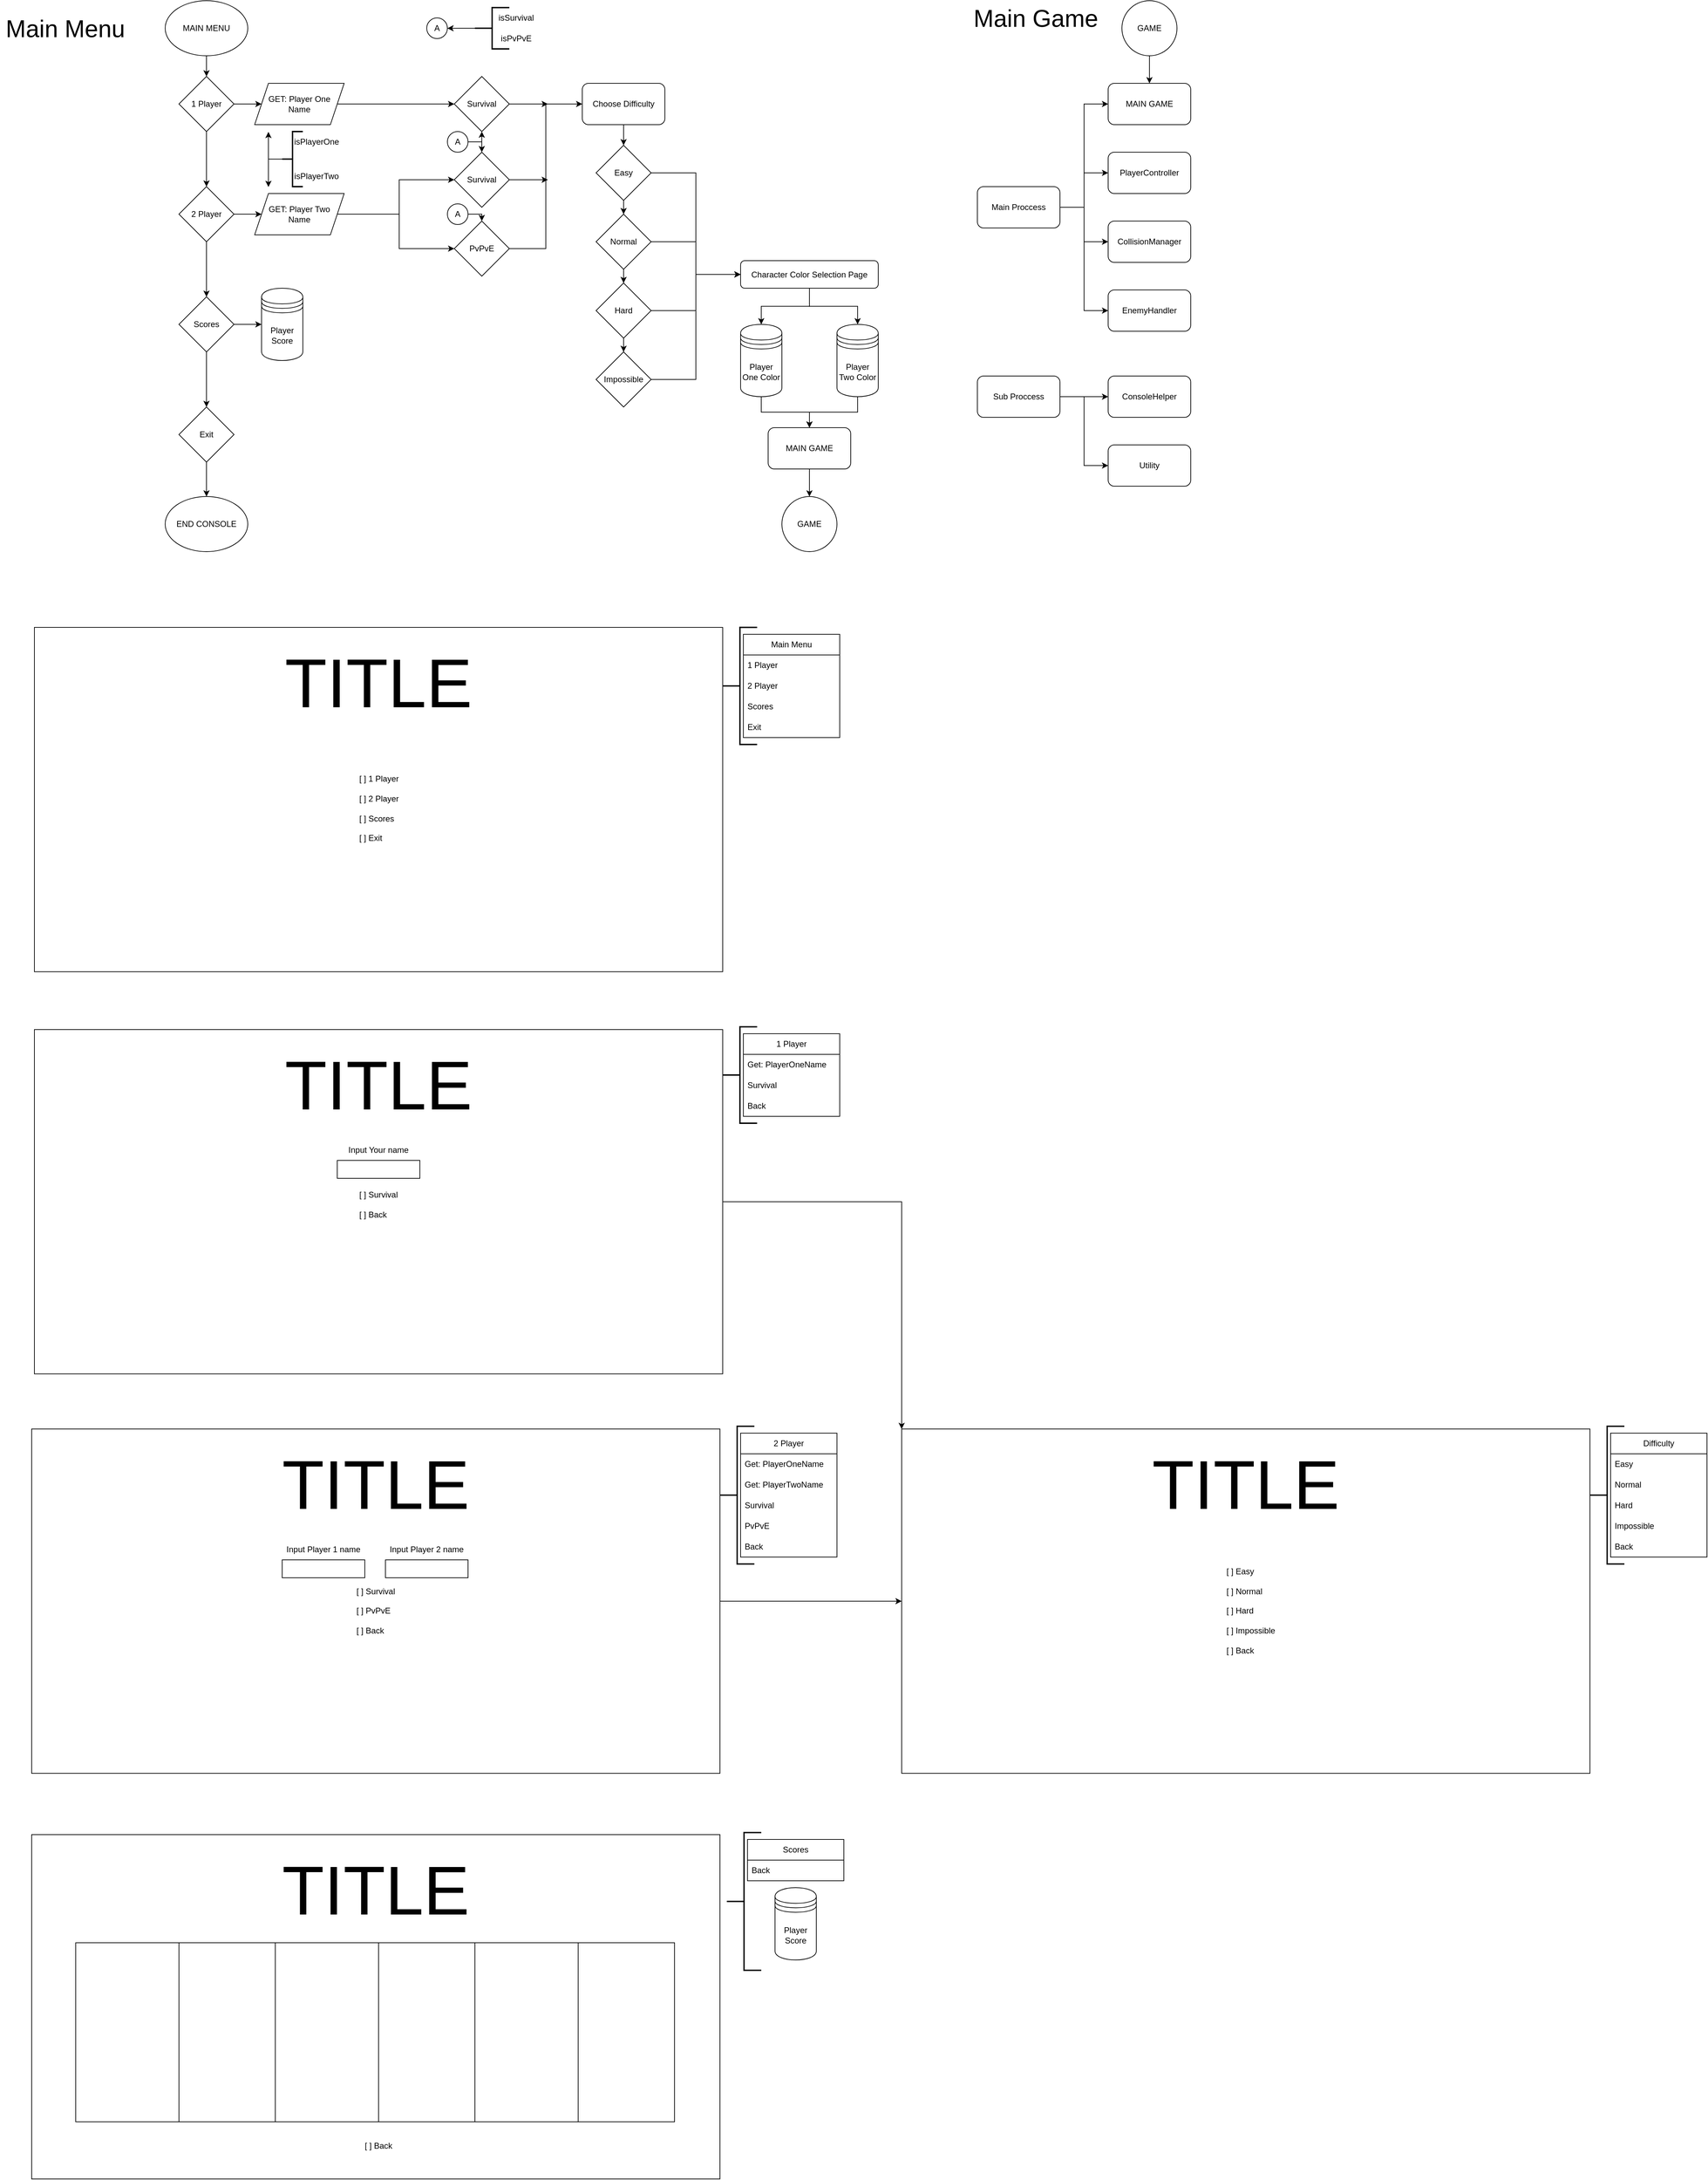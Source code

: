 <mxfile version="24.7.17">
  <diagram name="Page-1" id="YezkDIXp2scNbv4zasD9">
    <mxGraphModel dx="3341" dy="1634" grid="1" gridSize="10" guides="1" tooltips="1" connect="1" arrows="1" fold="1" page="1" pageScale="1" pageWidth="827" pageHeight="1169" math="0" shadow="0">
      <root>
        <mxCell id="0" />
        <mxCell id="1" parent="0" />
        <mxCell id="yKV5ybCLBF7tVjoCA3z5-7" value="" style="edgeStyle=orthogonalEdgeStyle;rounded=0;orthogonalLoop=1;jettySize=auto;html=1;" edge="1" parent="1" source="yKV5ybCLBF7tVjoCA3z5-2" target="yKV5ybCLBF7tVjoCA3z5-4">
          <mxGeometry relative="1" as="geometry" />
        </mxCell>
        <mxCell id="yKV5ybCLBF7tVjoCA3z5-2" value="MAIN MENU" style="ellipse;whiteSpace=wrap;html=1;" vertex="1" parent="1">
          <mxGeometry x="-580" y="10" width="120" height="80" as="geometry" />
        </mxCell>
        <mxCell id="yKV5ybCLBF7tVjoCA3z5-6" value="" style="edgeStyle=orthogonalEdgeStyle;rounded=0;orthogonalLoop=1;jettySize=auto;html=1;" edge="1" parent="1" source="yKV5ybCLBF7tVjoCA3z5-4" target="yKV5ybCLBF7tVjoCA3z5-5">
          <mxGeometry relative="1" as="geometry" />
        </mxCell>
        <mxCell id="yKV5ybCLBF7tVjoCA3z5-14" value="" style="edgeStyle=orthogonalEdgeStyle;rounded=0;orthogonalLoop=1;jettySize=auto;html=1;" edge="1" parent="1" source="yKV5ybCLBF7tVjoCA3z5-29" target="yKV5ybCLBF7tVjoCA3z5-13">
          <mxGeometry relative="1" as="geometry" />
        </mxCell>
        <mxCell id="yKV5ybCLBF7tVjoCA3z5-4" value="1 Player" style="rhombus;whiteSpace=wrap;html=1;" vertex="1" parent="1">
          <mxGeometry x="-560" y="120" width="80" height="80" as="geometry" />
        </mxCell>
        <mxCell id="yKV5ybCLBF7tVjoCA3z5-21" value="" style="edgeStyle=orthogonalEdgeStyle;rounded=0;orthogonalLoop=1;jettySize=auto;html=1;" edge="1" parent="1" source="yKV5ybCLBF7tVjoCA3z5-5" target="yKV5ybCLBF7tVjoCA3z5-20">
          <mxGeometry relative="1" as="geometry" />
        </mxCell>
        <mxCell id="yKV5ybCLBF7tVjoCA3z5-5" value="2&lt;span style=&quot;background-color: initial;&quot;&gt;&amp;nbsp;Player&lt;/span&gt;" style="rhombus;whiteSpace=wrap;html=1;" vertex="1" parent="1">
          <mxGeometry x="-560" y="280" width="80" height="80" as="geometry" />
        </mxCell>
        <mxCell id="yKV5ybCLBF7tVjoCA3z5-72" value="" style="edgeStyle=orthogonalEdgeStyle;rounded=0;orthogonalLoop=1;jettySize=auto;html=1;" edge="1" parent="1" source="yKV5ybCLBF7tVjoCA3z5-8" target="yKV5ybCLBF7tVjoCA3z5-71">
          <mxGeometry relative="1" as="geometry" />
        </mxCell>
        <mxCell id="yKV5ybCLBF7tVjoCA3z5-74" style="edgeStyle=orthogonalEdgeStyle;rounded=0;orthogonalLoop=1;jettySize=auto;html=1;exitX=0.5;exitY=1;exitDx=0;exitDy=0;" edge="1" parent="1" source="yKV5ybCLBF7tVjoCA3z5-8" target="yKV5ybCLBF7tVjoCA3z5-73">
          <mxGeometry relative="1" as="geometry" />
        </mxCell>
        <mxCell id="yKV5ybCLBF7tVjoCA3z5-8" value="Character Color Selection Page" style="rounded=1;whiteSpace=wrap;html=1;" vertex="1" parent="1">
          <mxGeometry x="256" y="387.5" width="200" height="40" as="geometry" />
        </mxCell>
        <mxCell id="yKV5ybCLBF7tVjoCA3z5-37" style="edgeStyle=orthogonalEdgeStyle;rounded=0;orthogonalLoop=1;jettySize=auto;html=1;exitX=1;exitY=0.5;exitDx=0;exitDy=0;" edge="1" parent="1" source="yKV5ybCLBF7tVjoCA3z5-12">
          <mxGeometry relative="1" as="geometry">
            <mxPoint x="-24" y="270" as="targetPoint" />
          </mxGeometry>
        </mxCell>
        <mxCell id="yKV5ybCLBF7tVjoCA3z5-12" value="Survival" style="rhombus;whiteSpace=wrap;html=1;" vertex="1" parent="1">
          <mxGeometry x="-160" y="230" width="80" height="80" as="geometry" />
        </mxCell>
        <mxCell id="yKV5ybCLBF7tVjoCA3z5-38" style="edgeStyle=orthogonalEdgeStyle;rounded=0;orthogonalLoop=1;jettySize=auto;html=1;exitX=1;exitY=0.5;exitDx=0;exitDy=0;" edge="1" parent="1" source="yKV5ybCLBF7tVjoCA3z5-13">
          <mxGeometry relative="1" as="geometry">
            <mxPoint x="-24" y="160" as="targetPoint" />
          </mxGeometry>
        </mxCell>
        <mxCell id="yKV5ybCLBF7tVjoCA3z5-13" value="Survival" style="rhombus;whiteSpace=wrap;html=1;" vertex="1" parent="1">
          <mxGeometry x="-160" y="120" width="80" height="80" as="geometry" />
        </mxCell>
        <mxCell id="yKV5ybCLBF7tVjoCA3z5-36" style="edgeStyle=orthogonalEdgeStyle;rounded=0;orthogonalLoop=1;jettySize=auto;html=1;exitX=1;exitY=0.5;exitDx=0;exitDy=0;entryX=0;entryY=0.5;entryDx=0;entryDy=0;" edge="1" parent="1" source="yKV5ybCLBF7tVjoCA3z5-15" target="yKV5ybCLBF7tVjoCA3z5-35">
          <mxGeometry relative="1" as="geometry" />
        </mxCell>
        <mxCell id="yKV5ybCLBF7tVjoCA3z5-15" value="PvPvE" style="rhombus;whiteSpace=wrap;html=1;" vertex="1" parent="1">
          <mxGeometry x="-160" y="330" width="80" height="80" as="geometry" />
        </mxCell>
        <mxCell id="yKV5ybCLBF7tVjoCA3z5-23" value="" style="edgeStyle=orthogonalEdgeStyle;rounded=0;orthogonalLoop=1;jettySize=auto;html=1;" edge="1" parent="1" source="yKV5ybCLBF7tVjoCA3z5-20" target="yKV5ybCLBF7tVjoCA3z5-22">
          <mxGeometry relative="1" as="geometry" />
        </mxCell>
        <mxCell id="yKV5ybCLBF7tVjoCA3z5-27" value="" style="edgeStyle=orthogonalEdgeStyle;rounded=0;orthogonalLoop=1;jettySize=auto;html=1;" edge="1" parent="1" source="yKV5ybCLBF7tVjoCA3z5-20" target="yKV5ybCLBF7tVjoCA3z5-26">
          <mxGeometry relative="1" as="geometry" />
        </mxCell>
        <mxCell id="yKV5ybCLBF7tVjoCA3z5-20" value="Scores" style="rhombus;whiteSpace=wrap;html=1;" vertex="1" parent="1">
          <mxGeometry x="-560" y="440" width="80" height="80" as="geometry" />
        </mxCell>
        <mxCell id="yKV5ybCLBF7tVjoCA3z5-25" value="" style="edgeStyle=orthogonalEdgeStyle;rounded=0;orthogonalLoop=1;jettySize=auto;html=1;" edge="1" parent="1" source="yKV5ybCLBF7tVjoCA3z5-22" target="yKV5ybCLBF7tVjoCA3z5-24">
          <mxGeometry relative="1" as="geometry" />
        </mxCell>
        <mxCell id="yKV5ybCLBF7tVjoCA3z5-22" value="Exit" style="rhombus;whiteSpace=wrap;html=1;" vertex="1" parent="1">
          <mxGeometry x="-560" y="600" width="80" height="80" as="geometry" />
        </mxCell>
        <mxCell id="yKV5ybCLBF7tVjoCA3z5-24" value="END CONSOLE" style="ellipse;whiteSpace=wrap;html=1;" vertex="1" parent="1">
          <mxGeometry x="-580" y="730" width="120" height="80" as="geometry" />
        </mxCell>
        <mxCell id="yKV5ybCLBF7tVjoCA3z5-26" value="Player&lt;div&gt;&lt;span style=&quot;background-color: initial;&quot;&gt;Score&lt;/span&gt;&lt;/div&gt;" style="shape=datastore;whiteSpace=wrap;html=1;" vertex="1" parent="1">
          <mxGeometry x="-440" y="427.5" width="60" height="105" as="geometry" />
        </mxCell>
        <mxCell id="yKV5ybCLBF7tVjoCA3z5-28" value="" style="edgeStyle=orthogonalEdgeStyle;rounded=0;orthogonalLoop=1;jettySize=auto;html=1;" edge="1" parent="1" source="yKV5ybCLBF7tVjoCA3z5-4" target="yKV5ybCLBF7tVjoCA3z5-29">
          <mxGeometry relative="1" as="geometry">
            <mxPoint x="-480" y="160" as="sourcePoint" />
            <mxPoint x="-256" y="160" as="targetPoint" />
          </mxGeometry>
        </mxCell>
        <mxCell id="yKV5ybCLBF7tVjoCA3z5-29" value="GET: Player One&lt;div&gt;Name&lt;/div&gt;" style="shape=parallelogram;perimeter=parallelogramPerimeter;whiteSpace=wrap;html=1;fixedSize=1;" vertex="1" parent="1">
          <mxGeometry x="-450" y="130" width="130" height="60" as="geometry" />
        </mxCell>
        <mxCell id="yKV5ybCLBF7tVjoCA3z5-31" value="" style="edgeStyle=orthogonalEdgeStyle;rounded=0;orthogonalLoop=1;jettySize=auto;html=1;exitX=1;exitY=0.5;exitDx=0;exitDy=0;entryX=0;entryY=0.5;entryDx=0;entryDy=0;" edge="1" parent="1" source="yKV5ybCLBF7tVjoCA3z5-5" target="yKV5ybCLBF7tVjoCA3z5-30">
          <mxGeometry relative="1" as="geometry">
            <mxPoint x="-480" y="320" as="sourcePoint" />
            <mxPoint x="-256" y="270" as="targetPoint" />
          </mxGeometry>
        </mxCell>
        <mxCell id="yKV5ybCLBF7tVjoCA3z5-32" style="edgeStyle=orthogonalEdgeStyle;rounded=0;orthogonalLoop=1;jettySize=auto;html=1;exitX=1;exitY=0.5;exitDx=0;exitDy=0;entryX=0;entryY=0.5;entryDx=0;entryDy=0;" edge="1" parent="1" source="yKV5ybCLBF7tVjoCA3z5-30" target="yKV5ybCLBF7tVjoCA3z5-12">
          <mxGeometry relative="1" as="geometry" />
        </mxCell>
        <mxCell id="yKV5ybCLBF7tVjoCA3z5-33" style="edgeStyle=orthogonalEdgeStyle;rounded=0;orthogonalLoop=1;jettySize=auto;html=1;exitX=1;exitY=0.5;exitDx=0;exitDy=0;entryX=0;entryY=0.5;entryDx=0;entryDy=0;" edge="1" parent="1" source="yKV5ybCLBF7tVjoCA3z5-30" target="yKV5ybCLBF7tVjoCA3z5-15">
          <mxGeometry relative="1" as="geometry" />
        </mxCell>
        <mxCell id="yKV5ybCLBF7tVjoCA3z5-30" value="GET: Player Two&lt;div&gt;Name&lt;/div&gt;" style="shape=parallelogram;perimeter=parallelogramPerimeter;whiteSpace=wrap;html=1;fixedSize=1;" vertex="1" parent="1">
          <mxGeometry x="-450" y="290" width="130" height="60" as="geometry" />
        </mxCell>
        <mxCell id="yKV5ybCLBF7tVjoCA3z5-46" value="" style="edgeStyle=orthogonalEdgeStyle;rounded=0;orthogonalLoop=1;jettySize=auto;html=1;" edge="1" parent="1" source="yKV5ybCLBF7tVjoCA3z5-35" target="yKV5ybCLBF7tVjoCA3z5-39">
          <mxGeometry relative="1" as="geometry" />
        </mxCell>
        <mxCell id="yKV5ybCLBF7tVjoCA3z5-35" value="Choose Difficulty" style="rounded=1;whiteSpace=wrap;html=1;" vertex="1" parent="1">
          <mxGeometry x="26" y="130" width="120" height="60" as="geometry" />
        </mxCell>
        <mxCell id="yKV5ybCLBF7tVjoCA3z5-41" value="" style="edgeStyle=orthogonalEdgeStyle;rounded=0;orthogonalLoop=1;jettySize=auto;html=1;" edge="1" parent="1" source="yKV5ybCLBF7tVjoCA3z5-39" target="yKV5ybCLBF7tVjoCA3z5-40">
          <mxGeometry relative="1" as="geometry" />
        </mxCell>
        <mxCell id="yKV5ybCLBF7tVjoCA3z5-47" style="edgeStyle=orthogonalEdgeStyle;rounded=0;orthogonalLoop=1;jettySize=auto;html=1;exitX=1;exitY=0.5;exitDx=0;exitDy=0;entryX=0;entryY=0.5;entryDx=0;entryDy=0;" edge="1" parent="1" source="yKV5ybCLBF7tVjoCA3z5-39" target="yKV5ybCLBF7tVjoCA3z5-8">
          <mxGeometry relative="1" as="geometry" />
        </mxCell>
        <mxCell id="yKV5ybCLBF7tVjoCA3z5-39" value="Easy" style="rhombus;whiteSpace=wrap;html=1;" vertex="1" parent="1">
          <mxGeometry x="46" y="220" width="80" height="80" as="geometry" />
        </mxCell>
        <mxCell id="yKV5ybCLBF7tVjoCA3z5-43" value="" style="edgeStyle=orthogonalEdgeStyle;rounded=0;orthogonalLoop=1;jettySize=auto;html=1;" edge="1" parent="1" source="yKV5ybCLBF7tVjoCA3z5-40" target="yKV5ybCLBF7tVjoCA3z5-42">
          <mxGeometry relative="1" as="geometry" />
        </mxCell>
        <mxCell id="yKV5ybCLBF7tVjoCA3z5-48" style="edgeStyle=orthogonalEdgeStyle;rounded=0;orthogonalLoop=1;jettySize=auto;html=1;exitX=1;exitY=0.5;exitDx=0;exitDy=0;entryX=0;entryY=0.5;entryDx=0;entryDy=0;" edge="1" parent="1" source="yKV5ybCLBF7tVjoCA3z5-40" target="yKV5ybCLBF7tVjoCA3z5-8">
          <mxGeometry relative="1" as="geometry" />
        </mxCell>
        <mxCell id="yKV5ybCLBF7tVjoCA3z5-40" value="Normal" style="rhombus;whiteSpace=wrap;html=1;" vertex="1" parent="1">
          <mxGeometry x="46" y="320" width="80" height="80" as="geometry" />
        </mxCell>
        <mxCell id="yKV5ybCLBF7tVjoCA3z5-45" value="" style="edgeStyle=orthogonalEdgeStyle;rounded=0;orthogonalLoop=1;jettySize=auto;html=1;" edge="1" parent="1" source="yKV5ybCLBF7tVjoCA3z5-42" target="yKV5ybCLBF7tVjoCA3z5-44">
          <mxGeometry relative="1" as="geometry" />
        </mxCell>
        <mxCell id="yKV5ybCLBF7tVjoCA3z5-49" style="edgeStyle=orthogonalEdgeStyle;rounded=0;orthogonalLoop=1;jettySize=auto;html=1;exitX=1;exitY=0.5;exitDx=0;exitDy=0;entryX=0;entryY=0.5;entryDx=0;entryDy=0;" edge="1" parent="1" source="yKV5ybCLBF7tVjoCA3z5-42" target="yKV5ybCLBF7tVjoCA3z5-8">
          <mxGeometry relative="1" as="geometry" />
        </mxCell>
        <mxCell id="yKV5ybCLBF7tVjoCA3z5-42" value="Hard" style="rhombus;whiteSpace=wrap;html=1;" vertex="1" parent="1">
          <mxGeometry x="46" y="420" width="80" height="80" as="geometry" />
        </mxCell>
        <mxCell id="yKV5ybCLBF7tVjoCA3z5-50" style="edgeStyle=orthogonalEdgeStyle;rounded=0;orthogonalLoop=1;jettySize=auto;html=1;exitX=1;exitY=0.5;exitDx=0;exitDy=0;entryX=0;entryY=0.5;entryDx=0;entryDy=0;" edge="1" parent="1" source="yKV5ybCLBF7tVjoCA3z5-44" target="yKV5ybCLBF7tVjoCA3z5-8">
          <mxGeometry relative="1" as="geometry" />
        </mxCell>
        <mxCell id="yKV5ybCLBF7tVjoCA3z5-44" value="Impossible" style="rhombus;whiteSpace=wrap;html=1;" vertex="1" parent="1">
          <mxGeometry x="46" y="520" width="80" height="80" as="geometry" />
        </mxCell>
        <mxCell id="yKV5ybCLBF7tVjoCA3z5-56" style="edgeStyle=orthogonalEdgeStyle;rounded=0;orthogonalLoop=1;jettySize=auto;html=1;exitX=0;exitY=0.5;exitDx=0;exitDy=0;exitPerimeter=0;" edge="1" parent="1" source="yKV5ybCLBF7tVjoCA3z5-51">
          <mxGeometry relative="1" as="geometry">
            <mxPoint x="-430" y="200" as="targetPoint" />
          </mxGeometry>
        </mxCell>
        <mxCell id="yKV5ybCLBF7tVjoCA3z5-57" style="edgeStyle=orthogonalEdgeStyle;rounded=0;orthogonalLoop=1;jettySize=auto;html=1;exitX=0;exitY=0.5;exitDx=0;exitDy=0;exitPerimeter=0;" edge="1" parent="1" source="yKV5ybCLBF7tVjoCA3z5-51">
          <mxGeometry relative="1" as="geometry">
            <mxPoint x="-430" y="280" as="targetPoint" />
          </mxGeometry>
        </mxCell>
        <mxCell id="yKV5ybCLBF7tVjoCA3z5-51" value="" style="strokeWidth=2;html=1;shape=mxgraph.flowchart.annotation_2;align=left;labelPosition=right;pointerEvents=1;" vertex="1" parent="1">
          <mxGeometry x="-410" y="200" width="30" height="80" as="geometry" />
        </mxCell>
        <mxCell id="yKV5ybCLBF7tVjoCA3z5-58" value="isPlayerOne" style="text;html=1;align=center;verticalAlign=middle;whiteSpace=wrap;rounded=0;" vertex="1" parent="1">
          <mxGeometry x="-390" y="200" width="60" height="30" as="geometry" />
        </mxCell>
        <mxCell id="yKV5ybCLBF7tVjoCA3z5-59" value="isPlayerTwo" style="text;html=1;align=center;verticalAlign=middle;whiteSpace=wrap;rounded=0;" vertex="1" parent="1">
          <mxGeometry x="-390" y="250" width="60" height="30" as="geometry" />
        </mxCell>
        <mxCell id="yKV5ybCLBF7tVjoCA3z5-62" style="edgeStyle=orthogonalEdgeStyle;rounded=0;orthogonalLoop=1;jettySize=auto;html=1;exitX=0;exitY=0.5;exitDx=0;exitDy=0;exitPerimeter=0;" edge="1" parent="1" source="yKV5ybCLBF7tVjoCA3z5-60">
          <mxGeometry relative="1" as="geometry">
            <mxPoint x="-170" y="50.103" as="targetPoint" />
          </mxGeometry>
        </mxCell>
        <mxCell id="yKV5ybCLBF7tVjoCA3z5-60" value="" style="strokeWidth=2;html=1;shape=mxgraph.flowchart.annotation_2;align=left;labelPosition=right;pointerEvents=1;" vertex="1" parent="1">
          <mxGeometry x="-130" y="20" width="50" height="60" as="geometry" />
        </mxCell>
        <mxCell id="yKV5ybCLBF7tVjoCA3z5-63" value="A" style="ellipse;whiteSpace=wrap;html=1;aspect=fixed;" vertex="1" parent="1">
          <mxGeometry x="-200" y="35" width="30" height="30" as="geometry" />
        </mxCell>
        <mxCell id="yKV5ybCLBF7tVjoCA3z5-65" style="edgeStyle=orthogonalEdgeStyle;rounded=0;orthogonalLoop=1;jettySize=auto;html=1;exitX=1;exitY=0.5;exitDx=0;exitDy=0;entryX=0.5;entryY=1;entryDx=0;entryDy=0;" edge="1" parent="1" source="yKV5ybCLBF7tVjoCA3z5-64" target="yKV5ybCLBF7tVjoCA3z5-13">
          <mxGeometry relative="1" as="geometry" />
        </mxCell>
        <mxCell id="yKV5ybCLBF7tVjoCA3z5-66" style="edgeStyle=orthogonalEdgeStyle;rounded=0;orthogonalLoop=1;jettySize=auto;html=1;exitX=1;exitY=0.5;exitDx=0;exitDy=0;entryX=0.5;entryY=0;entryDx=0;entryDy=0;" edge="1" parent="1" source="yKV5ybCLBF7tVjoCA3z5-64" target="yKV5ybCLBF7tVjoCA3z5-12">
          <mxGeometry relative="1" as="geometry" />
        </mxCell>
        <mxCell id="yKV5ybCLBF7tVjoCA3z5-64" value="A" style="ellipse;whiteSpace=wrap;html=1;aspect=fixed;" vertex="1" parent="1">
          <mxGeometry x="-170" y="200" width="30" height="30" as="geometry" />
        </mxCell>
        <mxCell id="yKV5ybCLBF7tVjoCA3z5-67" value="isSurvival" style="text;html=1;align=center;verticalAlign=middle;whiteSpace=wrap;rounded=0;" vertex="1" parent="1">
          <mxGeometry x="-100" y="20" width="60" height="30" as="geometry" />
        </mxCell>
        <mxCell id="yKV5ybCLBF7tVjoCA3z5-68" value="isPvPvE" style="text;html=1;align=center;verticalAlign=middle;whiteSpace=wrap;rounded=0;" vertex="1" parent="1">
          <mxGeometry x="-100" y="50" width="60" height="30" as="geometry" />
        </mxCell>
        <mxCell id="yKV5ybCLBF7tVjoCA3z5-70" style="edgeStyle=orthogonalEdgeStyle;rounded=0;orthogonalLoop=1;jettySize=auto;html=1;exitX=1;exitY=0.5;exitDx=0;exitDy=0;entryX=0.5;entryY=0;entryDx=0;entryDy=0;" edge="1" parent="1" source="yKV5ybCLBF7tVjoCA3z5-69" target="yKV5ybCLBF7tVjoCA3z5-15">
          <mxGeometry relative="1" as="geometry" />
        </mxCell>
        <mxCell id="yKV5ybCLBF7tVjoCA3z5-69" value="A" style="ellipse;whiteSpace=wrap;html=1;aspect=fixed;" vertex="1" parent="1">
          <mxGeometry x="-170" y="305" width="30" height="30" as="geometry" />
        </mxCell>
        <mxCell id="yKV5ybCLBF7tVjoCA3z5-77" style="edgeStyle=orthogonalEdgeStyle;rounded=0;orthogonalLoop=1;jettySize=auto;html=1;exitX=0.5;exitY=1;exitDx=0;exitDy=0;entryX=0.5;entryY=0;entryDx=0;entryDy=0;" edge="1" parent="1" source="yKV5ybCLBF7tVjoCA3z5-71" target="yKV5ybCLBF7tVjoCA3z5-76">
          <mxGeometry relative="1" as="geometry" />
        </mxCell>
        <mxCell id="yKV5ybCLBF7tVjoCA3z5-71" value="Player&lt;div&gt;One Color&lt;/div&gt;" style="shape=datastore;whiteSpace=wrap;html=1;" vertex="1" parent="1">
          <mxGeometry x="256" y="480" width="60" height="105" as="geometry" />
        </mxCell>
        <mxCell id="yKV5ybCLBF7tVjoCA3z5-78" style="edgeStyle=orthogonalEdgeStyle;rounded=0;orthogonalLoop=1;jettySize=auto;html=1;exitX=0.5;exitY=1;exitDx=0;exitDy=0;entryX=0.5;entryY=0;entryDx=0;entryDy=0;" edge="1" parent="1" source="yKV5ybCLBF7tVjoCA3z5-73" target="yKV5ybCLBF7tVjoCA3z5-76">
          <mxGeometry relative="1" as="geometry" />
        </mxCell>
        <mxCell id="yKV5ybCLBF7tVjoCA3z5-73" value="Player&lt;div&gt;Two Color&lt;/div&gt;" style="shape=datastore;whiteSpace=wrap;html=1;" vertex="1" parent="1">
          <mxGeometry x="396" y="480" width="60" height="105" as="geometry" />
        </mxCell>
        <mxCell id="yKV5ybCLBF7tVjoCA3z5-81" value="" style="edgeStyle=orthogonalEdgeStyle;rounded=0;orthogonalLoop=1;jettySize=auto;html=1;" edge="1" parent="1" source="yKV5ybCLBF7tVjoCA3z5-76" target="yKV5ybCLBF7tVjoCA3z5-80">
          <mxGeometry relative="1" as="geometry" />
        </mxCell>
        <mxCell id="yKV5ybCLBF7tVjoCA3z5-76" value="MAIN GAME" style="rounded=1;whiteSpace=wrap;html=1;" vertex="1" parent="1">
          <mxGeometry x="296" y="630" width="120" height="60" as="geometry" />
        </mxCell>
        <mxCell id="yKV5ybCLBF7tVjoCA3z5-79" value="MAIN GAME" style="rounded=1;whiteSpace=wrap;html=1;" vertex="1" parent="1">
          <mxGeometry x="790" y="130" width="120" height="60" as="geometry" />
        </mxCell>
        <mxCell id="yKV5ybCLBF7tVjoCA3z5-80" value="GAME" style="ellipse;whiteSpace=wrap;html=1;aspect=fixed;" vertex="1" parent="1">
          <mxGeometry x="316" y="730" width="80" height="80" as="geometry" />
        </mxCell>
        <mxCell id="yKV5ybCLBF7tVjoCA3z5-83" value="" style="edgeStyle=orthogonalEdgeStyle;rounded=0;orthogonalLoop=1;jettySize=auto;html=1;" edge="1" parent="1" source="yKV5ybCLBF7tVjoCA3z5-82" target="yKV5ybCLBF7tVjoCA3z5-79">
          <mxGeometry relative="1" as="geometry" />
        </mxCell>
        <mxCell id="yKV5ybCLBF7tVjoCA3z5-82" value="GAME" style="ellipse;whiteSpace=wrap;html=1;aspect=fixed;" vertex="1" parent="1">
          <mxGeometry x="810" y="10" width="80" height="80" as="geometry" />
        </mxCell>
        <mxCell id="yKV5ybCLBF7tVjoCA3z5-84" value="PlayerController" style="rounded=1;whiteSpace=wrap;html=1;" vertex="1" parent="1">
          <mxGeometry x="790" y="230" width="120" height="60" as="geometry" />
        </mxCell>
        <mxCell id="yKV5ybCLBF7tVjoCA3z5-85" value="CollisionManager" style="rounded=1;whiteSpace=wrap;html=1;" vertex="1" parent="1">
          <mxGeometry x="790" y="330" width="120" height="60" as="geometry" />
        </mxCell>
        <mxCell id="yKV5ybCLBF7tVjoCA3z5-86" value="EnemyHandler" style="rounded=1;whiteSpace=wrap;html=1;" vertex="1" parent="1">
          <mxGeometry x="790" y="430" width="120" height="60" as="geometry" />
        </mxCell>
        <mxCell id="yKV5ybCLBF7tVjoCA3z5-88" style="edgeStyle=orthogonalEdgeStyle;rounded=0;orthogonalLoop=1;jettySize=auto;html=1;exitX=1;exitY=0.5;exitDx=0;exitDy=0;entryX=0;entryY=0.5;entryDx=0;entryDy=0;" edge="1" parent="1" source="yKV5ybCLBF7tVjoCA3z5-87" target="yKV5ybCLBF7tVjoCA3z5-79">
          <mxGeometry relative="1" as="geometry" />
        </mxCell>
        <mxCell id="yKV5ybCLBF7tVjoCA3z5-90" style="edgeStyle=orthogonalEdgeStyle;rounded=0;orthogonalLoop=1;jettySize=auto;html=1;exitX=1;exitY=0.5;exitDx=0;exitDy=0;entryX=0;entryY=0.5;entryDx=0;entryDy=0;" edge="1" parent="1" source="yKV5ybCLBF7tVjoCA3z5-87" target="yKV5ybCLBF7tVjoCA3z5-84">
          <mxGeometry relative="1" as="geometry" />
        </mxCell>
        <mxCell id="yKV5ybCLBF7tVjoCA3z5-91" style="edgeStyle=orthogonalEdgeStyle;rounded=0;orthogonalLoop=1;jettySize=auto;html=1;exitX=1;exitY=0.5;exitDx=0;exitDy=0;entryX=0;entryY=0.5;entryDx=0;entryDy=0;" edge="1" parent="1" source="yKV5ybCLBF7tVjoCA3z5-87" target="yKV5ybCLBF7tVjoCA3z5-85">
          <mxGeometry relative="1" as="geometry" />
        </mxCell>
        <mxCell id="yKV5ybCLBF7tVjoCA3z5-92" style="edgeStyle=orthogonalEdgeStyle;rounded=0;orthogonalLoop=1;jettySize=auto;html=1;exitX=1;exitY=0.5;exitDx=0;exitDy=0;entryX=0;entryY=0.5;entryDx=0;entryDy=0;" edge="1" parent="1" source="yKV5ybCLBF7tVjoCA3z5-87" target="yKV5ybCLBF7tVjoCA3z5-86">
          <mxGeometry relative="1" as="geometry" />
        </mxCell>
        <mxCell id="yKV5ybCLBF7tVjoCA3z5-87" value="Main Proccess" style="rounded=1;whiteSpace=wrap;html=1;" vertex="1" parent="1">
          <mxGeometry x="600" y="280" width="120" height="60" as="geometry" />
        </mxCell>
        <mxCell id="yKV5ybCLBF7tVjoCA3z5-93" value="&lt;font style=&quot;font-size: 35px;&quot;&gt;Main Game&lt;/font&gt;" style="text;html=1;align=center;verticalAlign=middle;whiteSpace=wrap;rounded=0;" vertex="1" parent="1">
          <mxGeometry x="590" y="10" width="190" height="50" as="geometry" />
        </mxCell>
        <mxCell id="yKV5ybCLBF7tVjoCA3z5-94" value="&lt;font style=&quot;font-size: 35px;&quot;&gt;Main Menu&lt;/font&gt;" style="text;html=1;align=center;verticalAlign=middle;whiteSpace=wrap;rounded=0;" vertex="1" parent="1">
          <mxGeometry x="-820" y="25" width="190" height="50" as="geometry" />
        </mxCell>
        <mxCell id="yKV5ybCLBF7tVjoCA3z5-98" value="" style="edgeStyle=orthogonalEdgeStyle;rounded=0;orthogonalLoop=1;jettySize=auto;html=1;" edge="1" parent="1" source="yKV5ybCLBF7tVjoCA3z5-95" target="yKV5ybCLBF7tVjoCA3z5-96">
          <mxGeometry relative="1" as="geometry" />
        </mxCell>
        <mxCell id="yKV5ybCLBF7tVjoCA3z5-99" style="edgeStyle=orthogonalEdgeStyle;rounded=0;orthogonalLoop=1;jettySize=auto;html=1;exitX=1;exitY=0.5;exitDx=0;exitDy=0;entryX=0;entryY=0.5;entryDx=0;entryDy=0;" edge="1" parent="1" source="yKV5ybCLBF7tVjoCA3z5-95" target="yKV5ybCLBF7tVjoCA3z5-97">
          <mxGeometry relative="1" as="geometry" />
        </mxCell>
        <mxCell id="yKV5ybCLBF7tVjoCA3z5-95" value="Sub Proccess" style="rounded=1;whiteSpace=wrap;html=1;" vertex="1" parent="1">
          <mxGeometry x="600" y="555" width="120" height="60" as="geometry" />
        </mxCell>
        <mxCell id="yKV5ybCLBF7tVjoCA3z5-96" value="ConsoleHelper" style="rounded=1;whiteSpace=wrap;html=1;" vertex="1" parent="1">
          <mxGeometry x="790" y="555" width="120" height="60" as="geometry" />
        </mxCell>
        <mxCell id="yKV5ybCLBF7tVjoCA3z5-97" value="Utility" style="rounded=1;whiteSpace=wrap;html=1;" vertex="1" parent="1">
          <mxGeometry x="790" y="655" width="120" height="60" as="geometry" />
        </mxCell>
        <mxCell id="yKV5ybCLBF7tVjoCA3z5-106" value="" style="strokeWidth=2;html=1;shape=mxgraph.flowchart.annotation_2;align=left;labelPosition=right;pointerEvents=1;" vertex="1" parent="1">
          <mxGeometry x="230" y="920" width="50" height="170" as="geometry" />
        </mxCell>
        <mxCell id="yKV5ybCLBF7tVjoCA3z5-108" value="Main Menu" style="swimlane;fontStyle=0;childLayout=stackLayout;horizontal=1;startSize=30;horizontalStack=0;resizeParent=1;resizeParentMax=0;resizeLast=0;collapsible=1;marginBottom=0;whiteSpace=wrap;html=1;" vertex="1" parent="1">
          <mxGeometry x="260" y="930" width="140" height="150" as="geometry" />
        </mxCell>
        <mxCell id="yKV5ybCLBF7tVjoCA3z5-109" value="1 Player" style="text;strokeColor=none;fillColor=none;align=left;verticalAlign=middle;spacingLeft=4;spacingRight=4;overflow=hidden;points=[[0,0.5],[1,0.5]];portConstraint=eastwest;rotatable=0;whiteSpace=wrap;html=1;" vertex="1" parent="yKV5ybCLBF7tVjoCA3z5-108">
          <mxGeometry y="30" width="140" height="30" as="geometry" />
        </mxCell>
        <mxCell id="yKV5ybCLBF7tVjoCA3z5-110" value="2 Player" style="text;strokeColor=none;fillColor=none;align=left;verticalAlign=middle;spacingLeft=4;spacingRight=4;overflow=hidden;points=[[0,0.5],[1,0.5]];portConstraint=eastwest;rotatable=0;whiteSpace=wrap;html=1;" vertex="1" parent="yKV5ybCLBF7tVjoCA3z5-108">
          <mxGeometry y="60" width="140" height="30" as="geometry" />
        </mxCell>
        <mxCell id="yKV5ybCLBF7tVjoCA3z5-111" value="Scores" style="text;strokeColor=none;fillColor=none;align=left;verticalAlign=middle;spacingLeft=4;spacingRight=4;overflow=hidden;points=[[0,0.5],[1,0.5]];portConstraint=eastwest;rotatable=0;whiteSpace=wrap;html=1;" vertex="1" parent="yKV5ybCLBF7tVjoCA3z5-108">
          <mxGeometry y="90" width="140" height="30" as="geometry" />
        </mxCell>
        <mxCell id="yKV5ybCLBF7tVjoCA3z5-112" value="Exit" style="text;strokeColor=none;fillColor=none;align=left;verticalAlign=middle;spacingLeft=4;spacingRight=4;overflow=hidden;points=[[0,0.5],[1,0.5]];portConstraint=eastwest;rotatable=0;whiteSpace=wrap;html=1;" vertex="1" parent="yKV5ybCLBF7tVjoCA3z5-108">
          <mxGeometry y="120" width="140" height="30" as="geometry" />
        </mxCell>
        <mxCell id="yKV5ybCLBF7tVjoCA3z5-121" value="" style="strokeWidth=2;html=1;shape=mxgraph.flowchart.annotation_2;align=left;labelPosition=right;pointerEvents=1;" vertex="1" parent="1">
          <mxGeometry x="230" y="1500" width="50" height="140" as="geometry" />
        </mxCell>
        <mxCell id="yKV5ybCLBF7tVjoCA3z5-122" value="1 Player" style="swimlane;fontStyle=0;childLayout=stackLayout;horizontal=1;startSize=30;horizontalStack=0;resizeParent=1;resizeParentMax=0;resizeLast=0;collapsible=1;marginBottom=0;whiteSpace=wrap;html=1;" vertex="1" parent="1">
          <mxGeometry x="260" y="1510" width="140" height="120" as="geometry" />
        </mxCell>
        <mxCell id="yKV5ybCLBF7tVjoCA3z5-123" value="Get: PlayerOneName" style="text;strokeColor=none;fillColor=none;align=left;verticalAlign=middle;spacingLeft=4;spacingRight=4;overflow=hidden;points=[[0,0.5],[1,0.5]];portConstraint=eastwest;rotatable=0;whiteSpace=wrap;html=1;" vertex="1" parent="yKV5ybCLBF7tVjoCA3z5-122">
          <mxGeometry y="30" width="140" height="30" as="geometry" />
        </mxCell>
        <mxCell id="yKV5ybCLBF7tVjoCA3z5-124" value="Survival" style="text;strokeColor=none;fillColor=none;align=left;verticalAlign=middle;spacingLeft=4;spacingRight=4;overflow=hidden;points=[[0,0.5],[1,0.5]];portConstraint=eastwest;rotatable=0;whiteSpace=wrap;html=1;" vertex="1" parent="yKV5ybCLBF7tVjoCA3z5-122">
          <mxGeometry y="60" width="140" height="30" as="geometry" />
        </mxCell>
        <mxCell id="yKV5ybCLBF7tVjoCA3z5-125" value="Back" style="text;strokeColor=none;fillColor=none;align=left;verticalAlign=middle;spacingLeft=4;spacingRight=4;overflow=hidden;points=[[0,0.5],[1,0.5]];portConstraint=eastwest;rotatable=0;whiteSpace=wrap;html=1;" vertex="1" parent="yKV5ybCLBF7tVjoCA3z5-122">
          <mxGeometry y="90" width="140" height="30" as="geometry" />
        </mxCell>
        <mxCell id="yKV5ybCLBF7tVjoCA3z5-153" style="edgeStyle=orthogonalEdgeStyle;rounded=0;orthogonalLoop=1;jettySize=auto;html=1;exitX=1;exitY=0.5;exitDx=0;exitDy=0;entryX=0;entryY=0;entryDx=0;entryDy=0;" edge="1" parent="1" source="yKV5ybCLBF7tVjoCA3z5-118" target="yKV5ybCLBF7tVjoCA3z5-144">
          <mxGeometry relative="1" as="geometry" />
        </mxCell>
        <mxCell id="yKV5ybCLBF7tVjoCA3z5-118" value="" style="rounded=0;whiteSpace=wrap;html=1;container=0;" vertex="1" parent="1">
          <mxGeometry x="-770" y="1504" width="1000" height="500" as="geometry" />
        </mxCell>
        <mxCell id="yKV5ybCLBF7tVjoCA3z5-119" value="&lt;font style=&quot;font-size: 100px;&quot;&gt;TITLE&lt;/font&gt;" style="text;html=1;align=center;verticalAlign=middle;whiteSpace=wrap;rounded=0;container=0;" vertex="1" parent="1">
          <mxGeometry x="-415" y="1534" width="290" height="100" as="geometry" />
        </mxCell>
        <mxCell id="yKV5ybCLBF7tVjoCA3z5-127" value="" style="rounded=0;whiteSpace=wrap;html=1;" vertex="1" parent="1">
          <mxGeometry x="-330" y="1694" width="120" height="26" as="geometry" />
        </mxCell>
        <mxCell id="yKV5ybCLBF7tVjoCA3z5-128" value="Input Your name" style="text;html=1;align=center;verticalAlign=middle;whiteSpace=wrap;rounded=0;" vertex="1" parent="1">
          <mxGeometry x="-320" y="1664" width="100" height="30" as="geometry" />
        </mxCell>
        <mxCell id="yKV5ybCLBF7tVjoCA3z5-129" value="[ ] Survival&lt;div&gt;&lt;br&gt;&lt;div&gt;[ ] Back&lt;/div&gt;&lt;/div&gt;" style="text;html=1;align=left;verticalAlign=middle;whiteSpace=wrap;rounded=0;" vertex="1" parent="1">
          <mxGeometry x="-300" y="1730" width="60" height="55" as="geometry" />
        </mxCell>
        <mxCell id="yKV5ybCLBF7tVjoCA3z5-131" value="" style="group" vertex="1" connectable="0" parent="1">
          <mxGeometry x="-770" y="920" width="1000" height="500" as="geometry" />
        </mxCell>
        <mxCell id="yKV5ybCLBF7tVjoCA3z5-104" value="" style="rounded=0;whiteSpace=wrap;html=1;" vertex="1" parent="yKV5ybCLBF7tVjoCA3z5-131">
          <mxGeometry width="1000" height="500" as="geometry" />
        </mxCell>
        <mxCell id="yKV5ybCLBF7tVjoCA3z5-105" value="&lt;font style=&quot;font-size: 100px;&quot;&gt;TITLE&lt;/font&gt;" style="text;html=1;align=center;verticalAlign=middle;whiteSpace=wrap;rounded=0;" vertex="1" parent="yKV5ybCLBF7tVjoCA3z5-131">
          <mxGeometry x="355" y="30" width="290" height="100" as="geometry" />
        </mxCell>
        <mxCell id="yKV5ybCLBF7tVjoCA3z5-114" value="[ ] 1 Player&lt;div&gt;&lt;br&gt;&lt;div&gt;[ ] 2 Player&lt;/div&gt;&lt;div&gt;&lt;br&gt;&lt;/div&gt;&lt;div&gt;[ ] Scores&lt;/div&gt;&lt;div&gt;&lt;br&gt;&lt;/div&gt;&lt;div&gt;[ ] Exit&lt;/div&gt;&lt;/div&gt;" style="text;html=1;align=left;verticalAlign=middle;whiteSpace=wrap;rounded=0;" vertex="1" parent="yKV5ybCLBF7tVjoCA3z5-131">
          <mxGeometry x="470" y="235" width="60" height="55" as="geometry" />
        </mxCell>
        <mxCell id="yKV5ybCLBF7tVjoCA3z5-132" value="" style="strokeWidth=2;html=1;shape=mxgraph.flowchart.annotation_2;align=left;labelPosition=right;pointerEvents=1;" vertex="1" parent="1">
          <mxGeometry x="226" y="2080" width="50" height="200" as="geometry" />
        </mxCell>
        <mxCell id="yKV5ybCLBF7tVjoCA3z5-133" value="2 Player" style="swimlane;fontStyle=0;childLayout=stackLayout;horizontal=1;startSize=30;horizontalStack=0;resizeParent=1;resizeParentMax=0;resizeLast=0;collapsible=1;marginBottom=0;whiteSpace=wrap;html=1;" vertex="1" parent="1">
          <mxGeometry x="256" y="2090" width="140" height="180" as="geometry" />
        </mxCell>
        <mxCell id="yKV5ybCLBF7tVjoCA3z5-134" value="Get: PlayerOneName" style="text;strokeColor=none;fillColor=none;align=left;verticalAlign=middle;spacingLeft=4;spacingRight=4;overflow=hidden;points=[[0,0.5],[1,0.5]];portConstraint=eastwest;rotatable=0;whiteSpace=wrap;html=1;" vertex="1" parent="yKV5ybCLBF7tVjoCA3z5-133">
          <mxGeometry y="30" width="140" height="30" as="geometry" />
        </mxCell>
        <mxCell id="yKV5ybCLBF7tVjoCA3z5-142" value="Get: PlayerTwoName" style="text;strokeColor=none;fillColor=none;align=left;verticalAlign=middle;spacingLeft=4;spacingRight=4;overflow=hidden;points=[[0,0.5],[1,0.5]];portConstraint=eastwest;rotatable=0;whiteSpace=wrap;html=1;" vertex="1" parent="yKV5ybCLBF7tVjoCA3z5-133">
          <mxGeometry y="60" width="140" height="30" as="geometry" />
        </mxCell>
        <mxCell id="yKV5ybCLBF7tVjoCA3z5-135" value="Survival" style="text;strokeColor=none;fillColor=none;align=left;verticalAlign=middle;spacingLeft=4;spacingRight=4;overflow=hidden;points=[[0,0.5],[1,0.5]];portConstraint=eastwest;rotatable=0;whiteSpace=wrap;html=1;" vertex="1" parent="yKV5ybCLBF7tVjoCA3z5-133">
          <mxGeometry y="90" width="140" height="30" as="geometry" />
        </mxCell>
        <mxCell id="yKV5ybCLBF7tVjoCA3z5-143" value="PvPvE" style="text;strokeColor=none;fillColor=none;align=left;verticalAlign=middle;spacingLeft=4;spacingRight=4;overflow=hidden;points=[[0,0.5],[1,0.5]];portConstraint=eastwest;rotatable=0;whiteSpace=wrap;html=1;" vertex="1" parent="yKV5ybCLBF7tVjoCA3z5-133">
          <mxGeometry y="120" width="140" height="30" as="geometry" />
        </mxCell>
        <mxCell id="yKV5ybCLBF7tVjoCA3z5-136" value="Back" style="text;strokeColor=none;fillColor=none;align=left;verticalAlign=middle;spacingLeft=4;spacingRight=4;overflow=hidden;points=[[0,0.5],[1,0.5]];portConstraint=eastwest;rotatable=0;whiteSpace=wrap;html=1;" vertex="1" parent="yKV5ybCLBF7tVjoCA3z5-133">
          <mxGeometry y="150" width="140" height="30" as="geometry" />
        </mxCell>
        <mxCell id="yKV5ybCLBF7tVjoCA3z5-154" style="edgeStyle=orthogonalEdgeStyle;rounded=0;orthogonalLoop=1;jettySize=auto;html=1;exitX=1;exitY=0.5;exitDx=0;exitDy=0;entryX=0;entryY=0.5;entryDx=0;entryDy=0;" edge="1" parent="1" source="yKV5ybCLBF7tVjoCA3z5-137" target="yKV5ybCLBF7tVjoCA3z5-144">
          <mxGeometry relative="1" as="geometry" />
        </mxCell>
        <mxCell id="yKV5ybCLBF7tVjoCA3z5-137" value="" style="rounded=0;whiteSpace=wrap;html=1;container=0;" vertex="1" parent="1">
          <mxGeometry x="-774" y="2084" width="1000" height="500" as="geometry" />
        </mxCell>
        <mxCell id="yKV5ybCLBF7tVjoCA3z5-138" value="&lt;font style=&quot;font-size: 100px;&quot;&gt;TITLE&lt;/font&gt;" style="text;html=1;align=center;verticalAlign=middle;whiteSpace=wrap;rounded=0;container=0;" vertex="1" parent="1">
          <mxGeometry x="-419" y="2114" width="290" height="100" as="geometry" />
        </mxCell>
        <mxCell id="yKV5ybCLBF7tVjoCA3z5-139" value="" style="rounded=0;whiteSpace=wrap;html=1;" vertex="1" parent="1">
          <mxGeometry x="-410" y="2274" width="120" height="26" as="geometry" />
        </mxCell>
        <mxCell id="yKV5ybCLBF7tVjoCA3z5-140" value="Input Player 1 name" style="text;html=1;align=center;verticalAlign=middle;whiteSpace=wrap;rounded=0;" vertex="1" parent="1">
          <mxGeometry x="-405" y="2244" width="110" height="30" as="geometry" />
        </mxCell>
        <mxCell id="yKV5ybCLBF7tVjoCA3z5-141" value="[ ] Survival&lt;div&gt;&lt;br&gt;&lt;div&gt;[ ] PvPvE&lt;/div&gt;&lt;div&gt;&lt;br&gt;&lt;div&gt;[ ] Back&lt;/div&gt;&lt;/div&gt;&lt;/div&gt;" style="text;html=1;align=left;verticalAlign=middle;whiteSpace=wrap;rounded=0;" vertex="1" parent="1">
          <mxGeometry x="-304" y="2320" width="60" height="55" as="geometry" />
        </mxCell>
        <mxCell id="yKV5ybCLBF7tVjoCA3z5-144" value="" style="rounded=0;whiteSpace=wrap;html=1;container=0;" vertex="1" parent="1">
          <mxGeometry x="490" y="2084" width="1000" height="500" as="geometry" />
        </mxCell>
        <mxCell id="yKV5ybCLBF7tVjoCA3z5-145" value="&lt;font style=&quot;font-size: 100px;&quot;&gt;TITLE&lt;/font&gt;" style="text;html=1;align=center;verticalAlign=middle;whiteSpace=wrap;rounded=0;container=0;" vertex="1" parent="1">
          <mxGeometry x="845" y="2114" width="290" height="100" as="geometry" />
        </mxCell>
        <mxCell id="yKV5ybCLBF7tVjoCA3z5-146" value="" style="strokeWidth=2;html=1;shape=mxgraph.flowchart.annotation_2;align=left;labelPosition=right;pointerEvents=1;" vertex="1" parent="1">
          <mxGeometry x="1490" y="2080" width="50" height="200" as="geometry" />
        </mxCell>
        <mxCell id="yKV5ybCLBF7tVjoCA3z5-147" value="Difficulty" style="swimlane;fontStyle=0;childLayout=stackLayout;horizontal=1;startSize=30;horizontalStack=0;resizeParent=1;resizeParentMax=0;resizeLast=0;collapsible=1;marginBottom=0;whiteSpace=wrap;html=1;" vertex="1" parent="1">
          <mxGeometry x="1520" y="2090" width="140" height="180" as="geometry" />
        </mxCell>
        <mxCell id="yKV5ybCLBF7tVjoCA3z5-148" value="Easy" style="text;strokeColor=none;fillColor=none;align=left;verticalAlign=middle;spacingLeft=4;spacingRight=4;overflow=hidden;points=[[0,0.5],[1,0.5]];portConstraint=eastwest;rotatable=0;whiteSpace=wrap;html=1;" vertex="1" parent="yKV5ybCLBF7tVjoCA3z5-147">
          <mxGeometry y="30" width="140" height="30" as="geometry" />
        </mxCell>
        <mxCell id="yKV5ybCLBF7tVjoCA3z5-149" value="Normal" style="text;strokeColor=none;fillColor=none;align=left;verticalAlign=middle;spacingLeft=4;spacingRight=4;overflow=hidden;points=[[0,0.5],[1,0.5]];portConstraint=eastwest;rotatable=0;whiteSpace=wrap;html=1;" vertex="1" parent="yKV5ybCLBF7tVjoCA3z5-147">
          <mxGeometry y="60" width="140" height="30" as="geometry" />
        </mxCell>
        <mxCell id="yKV5ybCLBF7tVjoCA3z5-150" value="Hard" style="text;strokeColor=none;fillColor=none;align=left;verticalAlign=middle;spacingLeft=4;spacingRight=4;overflow=hidden;points=[[0,0.5],[1,0.5]];portConstraint=eastwest;rotatable=0;whiteSpace=wrap;html=1;" vertex="1" parent="yKV5ybCLBF7tVjoCA3z5-147">
          <mxGeometry y="90" width="140" height="30" as="geometry" />
        </mxCell>
        <mxCell id="yKV5ybCLBF7tVjoCA3z5-151" value="Impossible" style="text;strokeColor=none;fillColor=none;align=left;verticalAlign=middle;spacingLeft=4;spacingRight=4;overflow=hidden;points=[[0,0.5],[1,0.5]];portConstraint=eastwest;rotatable=0;whiteSpace=wrap;html=1;" vertex="1" parent="yKV5ybCLBF7tVjoCA3z5-147">
          <mxGeometry y="120" width="140" height="30" as="geometry" />
        </mxCell>
        <mxCell id="yKV5ybCLBF7tVjoCA3z5-152" value="Back" style="text;strokeColor=none;fillColor=none;align=left;verticalAlign=middle;spacingLeft=4;spacingRight=4;overflow=hidden;points=[[0,0.5],[1,0.5]];portConstraint=eastwest;rotatable=0;whiteSpace=wrap;html=1;" vertex="1" parent="yKV5ybCLBF7tVjoCA3z5-147">
          <mxGeometry y="150" width="140" height="30" as="geometry" />
        </mxCell>
        <mxCell id="yKV5ybCLBF7tVjoCA3z5-155" value="[ ] Easy&lt;div&gt;&lt;br&gt;&lt;div&gt;[ ] Normal&lt;/div&gt;&lt;div&gt;&lt;br&gt;&lt;/div&gt;&lt;div&gt;[ ] Hard&lt;/div&gt;&lt;div&gt;&lt;br&gt;&lt;/div&gt;&lt;div&gt;[ ] Impossible&lt;/div&gt;&lt;div&gt;&lt;br&gt;&lt;div&gt;[ ] Back&lt;/div&gt;&lt;/div&gt;&lt;/div&gt;" style="text;html=1;align=left;verticalAlign=middle;whiteSpace=wrap;rounded=0;" vertex="1" parent="1">
          <mxGeometry x="960" y="2320" width="80" height="55" as="geometry" />
        </mxCell>
        <mxCell id="yKV5ybCLBF7tVjoCA3z5-156" value="" style="rounded=0;whiteSpace=wrap;html=1;container=0;" vertex="1" parent="1">
          <mxGeometry x="-774" y="2673" width="1000" height="500" as="geometry" />
        </mxCell>
        <mxCell id="yKV5ybCLBF7tVjoCA3z5-157" value="&lt;font style=&quot;font-size: 100px;&quot;&gt;TITLE&lt;/font&gt;" style="text;html=1;align=center;verticalAlign=middle;whiteSpace=wrap;rounded=0;container=0;" vertex="1" parent="1">
          <mxGeometry x="-419" y="2703" width="290" height="100" as="geometry" />
        </mxCell>
        <mxCell id="yKV5ybCLBF7tVjoCA3z5-164" value="Scores" style="swimlane;fontStyle=0;childLayout=stackLayout;horizontal=1;startSize=30;horizontalStack=0;resizeParent=1;resizeParentMax=0;resizeLast=0;collapsible=1;marginBottom=0;whiteSpace=wrap;html=1;" vertex="1" parent="1">
          <mxGeometry x="266" y="2680" width="140" height="60" as="geometry" />
        </mxCell>
        <mxCell id="yKV5ybCLBF7tVjoCA3z5-169" value="Back" style="text;strokeColor=none;fillColor=none;align=left;verticalAlign=middle;spacingLeft=4;spacingRight=4;overflow=hidden;points=[[0,0.5],[1,0.5]];portConstraint=eastwest;rotatable=0;whiteSpace=wrap;html=1;" vertex="1" parent="yKV5ybCLBF7tVjoCA3z5-164">
          <mxGeometry y="30" width="140" height="30" as="geometry" />
        </mxCell>
        <mxCell id="yKV5ybCLBF7tVjoCA3z5-170" value="" style="strokeWidth=2;html=1;shape=mxgraph.flowchart.annotation_2;align=left;labelPosition=right;pointerEvents=1;" vertex="1" parent="1">
          <mxGeometry x="236" y="2670" width="50" height="200" as="geometry" />
        </mxCell>
        <mxCell id="yKV5ybCLBF7tVjoCA3z5-172" value="" style="group" vertex="1" connectable="0" parent="1">
          <mxGeometry x="-710" y="2830" width="870" height="310" as="geometry" />
        </mxCell>
        <mxCell id="yKV5ybCLBF7tVjoCA3z5-163" value="" style="rounded=0;whiteSpace=wrap;html=1;" vertex="1" parent="yKV5ybCLBF7tVjoCA3z5-172">
          <mxGeometry x="580" width="150" height="260" as="geometry" />
        </mxCell>
        <mxCell id="yKV5ybCLBF7tVjoCA3z5-171" value="" style="group" vertex="1" connectable="0" parent="yKV5ybCLBF7tVjoCA3z5-172">
          <mxGeometry width="870" height="260" as="geometry" />
        </mxCell>
        <mxCell id="yKV5ybCLBF7tVjoCA3z5-158" value="" style="rounded=0;whiteSpace=wrap;html=1;" vertex="1" parent="yKV5ybCLBF7tVjoCA3z5-171">
          <mxGeometry width="290" height="260" as="geometry" />
        </mxCell>
        <mxCell id="yKV5ybCLBF7tVjoCA3z5-159" value="" style="rounded=0;whiteSpace=wrap;html=1;" vertex="1" parent="yKV5ybCLBF7tVjoCA3z5-171">
          <mxGeometry x="580" width="290" height="260" as="geometry" />
        </mxCell>
        <mxCell id="yKV5ybCLBF7tVjoCA3z5-160" value="" style="rounded=0;whiteSpace=wrap;html=1;" vertex="1" parent="yKV5ybCLBF7tVjoCA3z5-171">
          <mxGeometry x="290" width="290" height="260" as="geometry" />
        </mxCell>
        <mxCell id="yKV5ybCLBF7tVjoCA3z5-161" value="" style="rounded=0;whiteSpace=wrap;html=1;" vertex="1" parent="yKV5ybCLBF7tVjoCA3z5-171">
          <mxGeometry width="150" height="260" as="geometry" />
        </mxCell>
        <mxCell id="yKV5ybCLBF7tVjoCA3z5-162" value="" style="rounded=0;whiteSpace=wrap;html=1;" vertex="1" parent="yKV5ybCLBF7tVjoCA3z5-171">
          <mxGeometry x="290" width="150" height="260" as="geometry" />
        </mxCell>
        <mxCell id="yKV5ybCLBF7tVjoCA3z5-173" value="" style="rounded=0;whiteSpace=wrap;html=1;" vertex="1" parent="yKV5ybCLBF7tVjoCA3z5-171">
          <mxGeometry x="580" width="150" height="260" as="geometry" />
        </mxCell>
        <mxCell id="yKV5ybCLBF7tVjoCA3z5-175" value="[ ] Back" style="text;html=1;align=center;verticalAlign=middle;whiteSpace=wrap;rounded=0;" vertex="1" parent="yKV5ybCLBF7tVjoCA3z5-172">
          <mxGeometry x="410" y="280" width="60" height="30" as="geometry" />
        </mxCell>
        <mxCell id="yKV5ybCLBF7tVjoCA3z5-176" value="" style="rounded=0;whiteSpace=wrap;html=1;" vertex="1" parent="1">
          <mxGeometry x="-260" y="2274" width="120" height="26" as="geometry" />
        </mxCell>
        <mxCell id="yKV5ybCLBF7tVjoCA3z5-178" value="Input Player 2 name" style="text;html=1;align=center;verticalAlign=middle;whiteSpace=wrap;rounded=0;" vertex="1" parent="1">
          <mxGeometry x="-255" y="2244" width="110" height="30" as="geometry" />
        </mxCell>
        <mxCell id="yKV5ybCLBF7tVjoCA3z5-180" value="Player&lt;div&gt;&lt;span style=&quot;background-color: initial;&quot;&gt;Score&lt;/span&gt;&lt;/div&gt;" style="shape=datastore;whiteSpace=wrap;html=1;" vertex="1" parent="1">
          <mxGeometry x="306" y="2750" width="60" height="105" as="geometry" />
        </mxCell>
      </root>
    </mxGraphModel>
  </diagram>
</mxfile>
